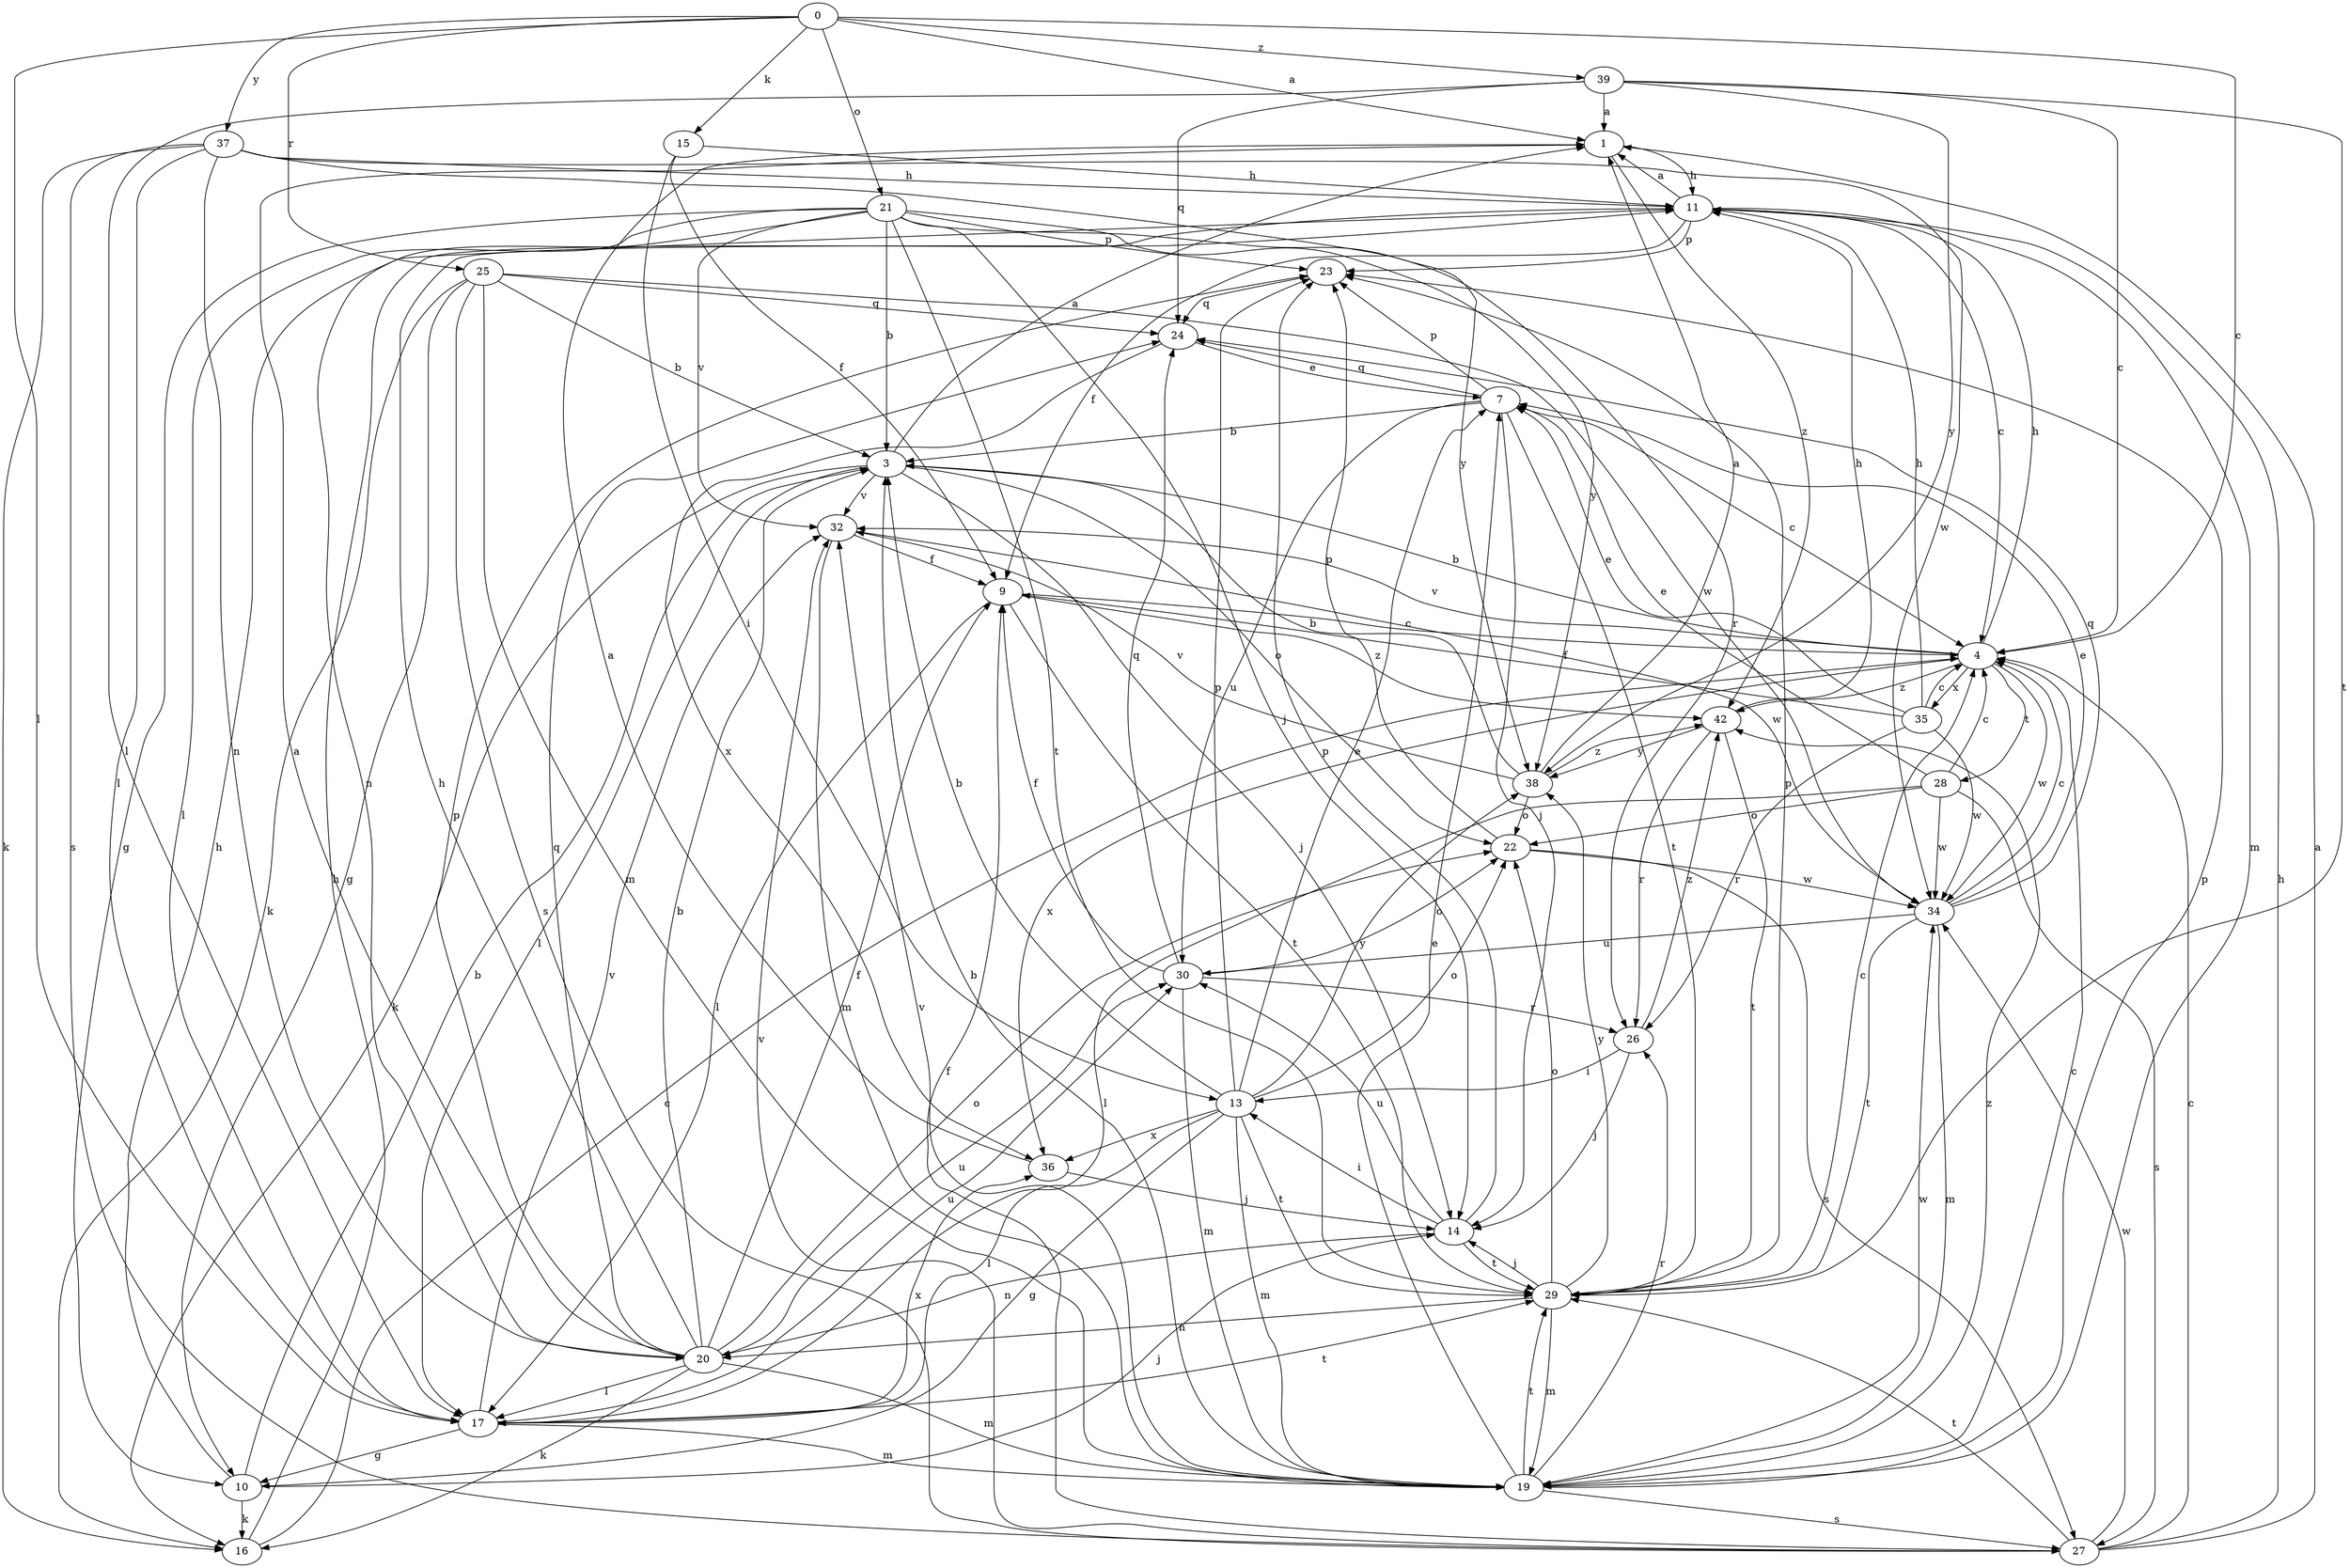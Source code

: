 strict digraph  {
0;
1;
3;
4;
7;
9;
10;
11;
13;
14;
15;
16;
17;
19;
20;
21;
22;
23;
24;
25;
26;
27;
28;
29;
30;
32;
34;
35;
36;
37;
38;
39;
42;
0 -> 1  [label=a];
0 -> 4  [label=c];
0 -> 15  [label=k];
0 -> 17  [label=l];
0 -> 21  [label=o];
0 -> 25  [label=r];
0 -> 37  [label=y];
0 -> 39  [label=z];
1 -> 11  [label=h];
1 -> 42  [label=z];
3 -> 1  [label=a];
3 -> 14  [label=j];
3 -> 16  [label=k];
3 -> 17  [label=l];
3 -> 22  [label=o];
3 -> 32  [label=v];
4 -> 3  [label=b];
4 -> 11  [label=h];
4 -> 28  [label=t];
4 -> 32  [label=v];
4 -> 34  [label=w];
4 -> 35  [label=x];
4 -> 36  [label=x];
4 -> 42  [label=z];
7 -> 3  [label=b];
7 -> 4  [label=c];
7 -> 14  [label=j];
7 -> 23  [label=p];
7 -> 24  [label=q];
7 -> 29  [label=t];
7 -> 30  [label=u];
9 -> 4  [label=c];
9 -> 17  [label=l];
9 -> 29  [label=t];
9 -> 42  [label=z];
10 -> 3  [label=b];
10 -> 11  [label=h];
10 -> 14  [label=j];
10 -> 16  [label=k];
11 -> 1  [label=a];
11 -> 4  [label=c];
11 -> 9  [label=f];
11 -> 19  [label=m];
11 -> 23  [label=p];
13 -> 3  [label=b];
13 -> 7  [label=e];
13 -> 10  [label=g];
13 -> 17  [label=l];
13 -> 19  [label=m];
13 -> 22  [label=o];
13 -> 23  [label=p];
13 -> 29  [label=t];
13 -> 36  [label=x];
13 -> 38  [label=y];
14 -> 13  [label=i];
14 -> 20  [label=n];
14 -> 23  [label=p];
14 -> 29  [label=t];
14 -> 30  [label=u];
15 -> 9  [label=f];
15 -> 11  [label=h];
15 -> 13  [label=i];
16 -> 4  [label=c];
16 -> 11  [label=h];
17 -> 10  [label=g];
17 -> 19  [label=m];
17 -> 29  [label=t];
17 -> 30  [label=u];
17 -> 32  [label=v];
17 -> 36  [label=x];
19 -> 3  [label=b];
19 -> 4  [label=c];
19 -> 7  [label=e];
19 -> 23  [label=p];
19 -> 26  [label=r];
19 -> 27  [label=s];
19 -> 29  [label=t];
19 -> 32  [label=v];
19 -> 34  [label=w];
19 -> 42  [label=z];
20 -> 1  [label=a];
20 -> 3  [label=b];
20 -> 9  [label=f];
20 -> 11  [label=h];
20 -> 16  [label=k];
20 -> 17  [label=l];
20 -> 19  [label=m];
20 -> 22  [label=o];
20 -> 23  [label=p];
20 -> 24  [label=q];
20 -> 30  [label=u];
21 -> 3  [label=b];
21 -> 10  [label=g];
21 -> 14  [label=j];
21 -> 17  [label=l];
21 -> 20  [label=n];
21 -> 23  [label=p];
21 -> 26  [label=r];
21 -> 29  [label=t];
21 -> 32  [label=v];
21 -> 38  [label=y];
22 -> 23  [label=p];
22 -> 27  [label=s];
22 -> 34  [label=w];
23 -> 24  [label=q];
24 -> 7  [label=e];
24 -> 36  [label=x];
25 -> 3  [label=b];
25 -> 10  [label=g];
25 -> 16  [label=k];
25 -> 19  [label=m];
25 -> 24  [label=q];
25 -> 27  [label=s];
25 -> 34  [label=w];
26 -> 13  [label=i];
26 -> 14  [label=j];
26 -> 42  [label=z];
27 -> 1  [label=a];
27 -> 4  [label=c];
27 -> 9  [label=f];
27 -> 11  [label=h];
27 -> 29  [label=t];
27 -> 32  [label=v];
27 -> 34  [label=w];
28 -> 4  [label=c];
28 -> 7  [label=e];
28 -> 17  [label=l];
28 -> 22  [label=o];
28 -> 27  [label=s];
28 -> 34  [label=w];
29 -> 4  [label=c];
29 -> 14  [label=j];
29 -> 19  [label=m];
29 -> 20  [label=n];
29 -> 22  [label=o];
29 -> 23  [label=p];
29 -> 38  [label=y];
30 -> 9  [label=f];
30 -> 19  [label=m];
30 -> 22  [label=o];
30 -> 24  [label=q];
30 -> 26  [label=r];
32 -> 9  [label=f];
32 -> 19  [label=m];
32 -> 34  [label=w];
34 -> 4  [label=c];
34 -> 7  [label=e];
34 -> 19  [label=m];
34 -> 24  [label=q];
34 -> 29  [label=t];
34 -> 30  [label=u];
35 -> 4  [label=c];
35 -> 7  [label=e];
35 -> 9  [label=f];
35 -> 11  [label=h];
35 -> 26  [label=r];
35 -> 34  [label=w];
36 -> 1  [label=a];
36 -> 14  [label=j];
37 -> 11  [label=h];
37 -> 16  [label=k];
37 -> 17  [label=l];
37 -> 20  [label=n];
37 -> 27  [label=s];
37 -> 34  [label=w];
37 -> 38  [label=y];
38 -> 1  [label=a];
38 -> 3  [label=b];
38 -> 22  [label=o];
38 -> 32  [label=v];
38 -> 42  [label=z];
39 -> 1  [label=a];
39 -> 4  [label=c];
39 -> 17  [label=l];
39 -> 24  [label=q];
39 -> 29  [label=t];
39 -> 38  [label=y];
42 -> 11  [label=h];
42 -> 26  [label=r];
42 -> 29  [label=t];
42 -> 38  [label=y];
}
